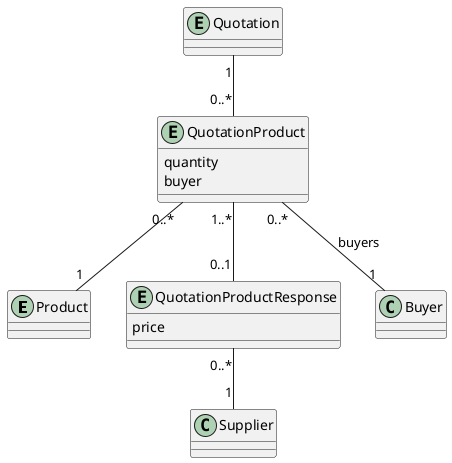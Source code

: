 @startuml aa

entity Product {}

entity  Quotation  {}

entity QuotationProduct{
  quantity
  buyer
}

entity QuotationProductResponse{
  price
}

Quotation "1" -- "0..*" QuotationProduct
QuotationProduct "0..*" -- "1" Product
QuotationProduct "0..*" -- "1" Buyer : buyers
QuotationProduct "1..*" -- "0..1" QuotationProductResponse
QuotationProductResponse "0..*" -- "1" Supplier 
@enduml